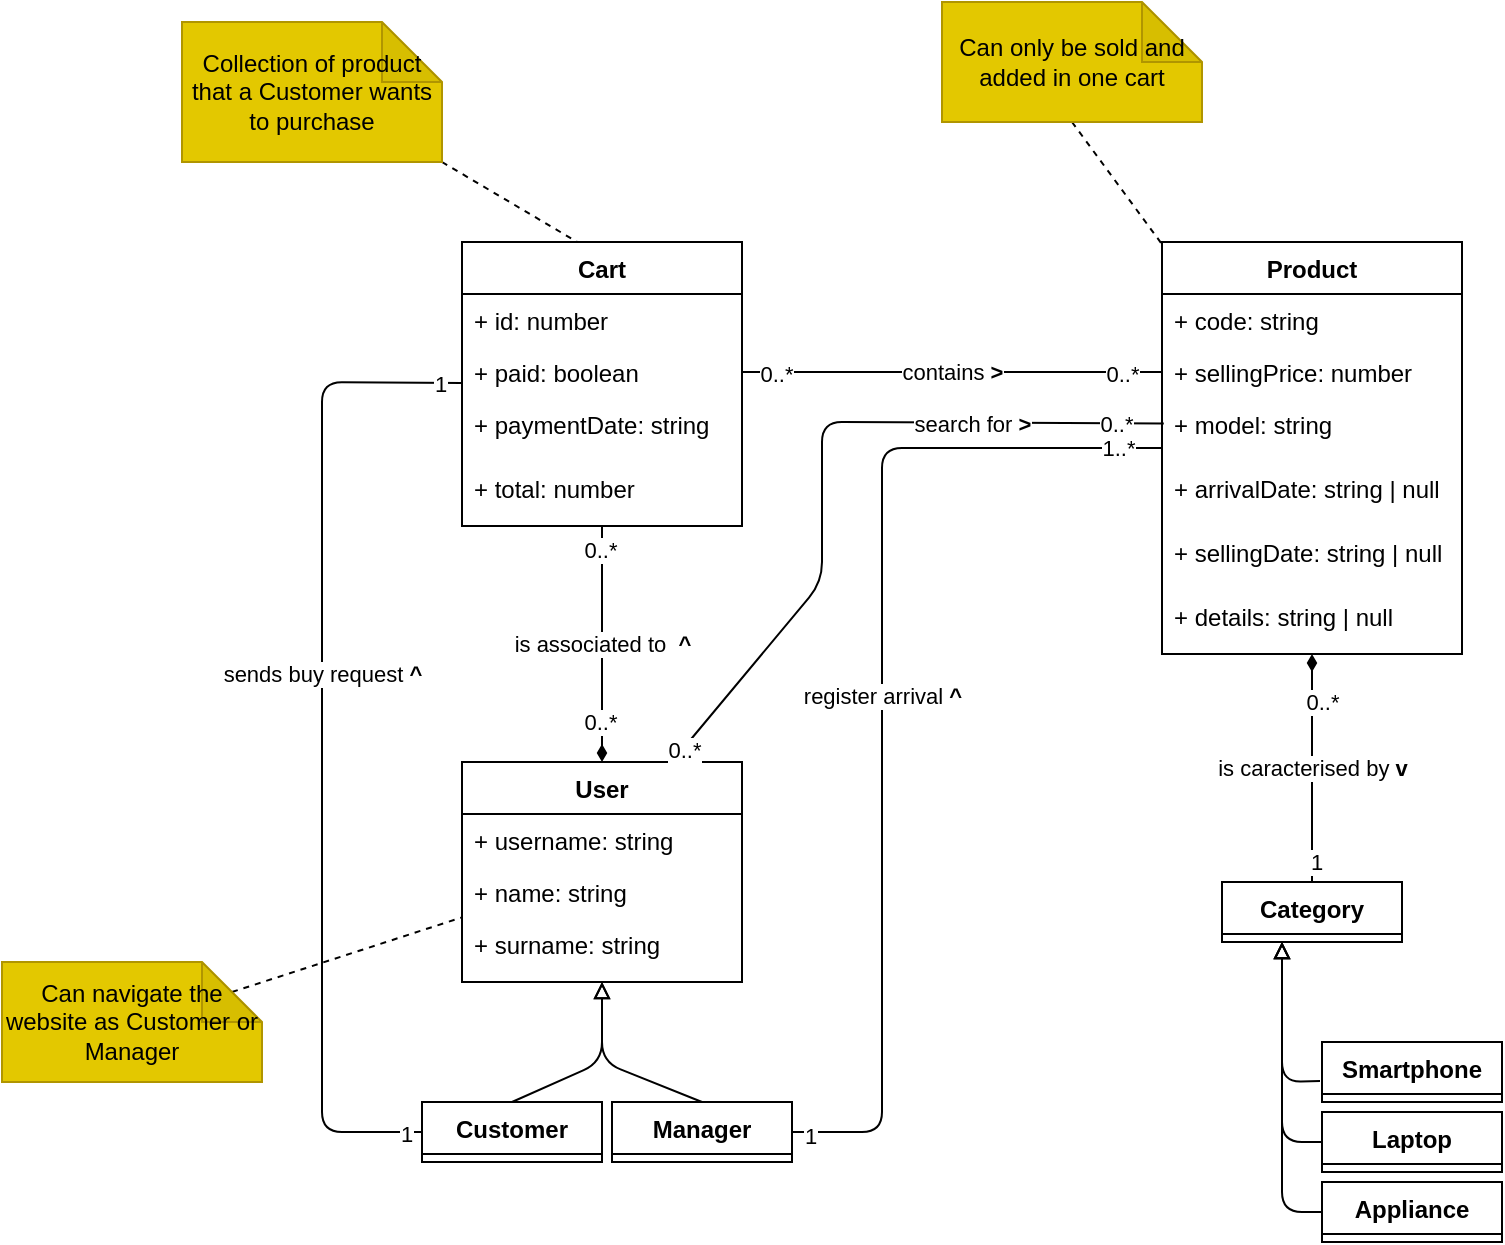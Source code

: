 <mxfile>
    <diagram id="1w202tHhWAB_Oc15B1pg" name="V1">
        <mxGraphModel dx="1975" dy="826" grid="1" gridSize="10" guides="1" tooltips="1" connect="1" arrows="1" fold="1" page="1" pageScale="1" pageWidth="850" pageHeight="1100" math="0" shadow="0">
            <root>
                <mxCell id="0"/>
                <mxCell id="1" parent="0"/>
                <mxCell id="26" value="is associated to&amp;nbsp; &lt;b&gt;^&lt;/b&gt;" style="edgeStyle=none;html=1;exitX=0.5;exitY=0;exitDx=0;exitDy=0;endArrow=none;endFill=0;startArrow=diamondThin;startFill=1;" parent="1" source="2" target="21" edge="1">
                    <mxGeometry relative="1" as="geometry"/>
                </mxCell>
                <mxCell id="27" value="0..*" style="edgeLabel;html=1;align=center;verticalAlign=middle;resizable=0;points=[];" parent="26" vertex="1" connectable="0">
                    <mxGeometry x="0.799" y="1" relative="1" as="geometry">
                        <mxPoint as="offset"/>
                    </mxGeometry>
                </mxCell>
                <mxCell id="28" value="0..*" style="edgeLabel;html=1;align=center;verticalAlign=middle;resizable=0;points=[];" parent="26" vertex="1" connectable="0">
                    <mxGeometry x="-0.78" y="1" relative="1" as="geometry">
                        <mxPoint y="-7" as="offset"/>
                    </mxGeometry>
                </mxCell>
                <mxCell id="2" value="User" style="swimlane;fontStyle=1;childLayout=stackLayout;horizontal=1;startSize=26;fillColor=none;horizontalStack=0;resizeParent=1;resizeParentMax=0;resizeLast=0;collapsible=1;marginBottom=0;" parent="1" vertex="1">
                    <mxGeometry x="200" y="540" width="140" height="110" as="geometry"/>
                </mxCell>
                <mxCell id="3" value="+ username: string" style="text;strokeColor=none;fillColor=none;align=left;verticalAlign=top;spacingLeft=4;spacingRight=4;overflow=hidden;rotatable=0;points=[[0,0.5],[1,0.5]];portConstraint=eastwest;" parent="2" vertex="1">
                    <mxGeometry y="26" width="140" height="26" as="geometry"/>
                </mxCell>
                <mxCell id="4" value="+ name: string" style="text;strokeColor=none;fillColor=none;align=left;verticalAlign=top;spacingLeft=4;spacingRight=4;overflow=hidden;rotatable=0;points=[[0,0.5],[1,0.5]];portConstraint=eastwest;" parent="2" vertex="1">
                    <mxGeometry y="52" width="140" height="26" as="geometry"/>
                </mxCell>
                <mxCell id="5" value="+ surname: string" style="text;strokeColor=none;fillColor=none;align=left;verticalAlign=top;spacingLeft=4;spacingRight=4;overflow=hidden;rotatable=0;points=[[0,0.5],[1,0.5]];portConstraint=eastwest;" parent="2" vertex="1">
                    <mxGeometry y="78" width="140" height="32" as="geometry"/>
                </mxCell>
                <mxCell id="18" style="edgeStyle=none;html=1;exitX=0.5;exitY=0;exitDx=0;exitDy=0;endArrow=block;endFill=0;" parent="1" source="14" target="2" edge="1">
                    <mxGeometry relative="1" as="geometry">
                        <Array as="points">
                            <mxPoint x="270" y="690"/>
                        </Array>
                    </mxGeometry>
                </mxCell>
                <mxCell id="61" style="edgeStyle=none;html=1;exitX=0;exitY=0.5;exitDx=0;exitDy=0;startArrow=none;startFill=0;endArrow=none;endFill=0;" parent="1" source="14" target="21" edge="1">
                    <mxGeometry relative="1" as="geometry">
                        <Array as="points">
                            <mxPoint x="130" y="725"/>
                            <mxPoint x="130" y="350"/>
                        </Array>
                    </mxGeometry>
                </mxCell>
                <mxCell id="62" value="sends buy request&amp;nbsp;&lt;b&gt;^&lt;/b&gt;" style="edgeLabel;html=1;align=center;verticalAlign=middle;resizable=0;points=[];" parent="61" vertex="1" connectable="0">
                    <mxGeometry x="0.13" relative="1" as="geometry">
                        <mxPoint as="offset"/>
                    </mxGeometry>
                </mxCell>
                <mxCell id="63" value="1" style="edgeLabel;html=1;align=center;verticalAlign=middle;resizable=0;points=[];" parent="61" vertex="1" connectable="0">
                    <mxGeometry x="-0.968" y="1" relative="1" as="geometry">
                        <mxPoint as="offset"/>
                    </mxGeometry>
                </mxCell>
                <mxCell id="64" value="1" style="edgeLabel;html=1;align=center;verticalAlign=middle;resizable=0;points=[];" parent="61" vertex="1" connectable="0">
                    <mxGeometry x="0.954" relative="1" as="geometry">
                        <mxPoint as="offset"/>
                    </mxGeometry>
                </mxCell>
                <mxCell id="14" value="Customer" style="swimlane;fontStyle=1;childLayout=stackLayout;horizontal=1;startSize=26;fillColor=none;horizontalStack=0;resizeParent=1;resizeParentMax=0;resizeLast=0;collapsible=1;marginBottom=0;rounded=0;swimlaneLine=1;" parent="1" vertex="1">
                    <mxGeometry x="180" y="710" width="90" height="30" as="geometry"/>
                </mxCell>
                <mxCell id="20" style="edgeStyle=none;html=1;exitX=0.5;exitY=0;exitDx=0;exitDy=0;entryX=0.5;entryY=1;entryDx=0;entryDy=0;endArrow=block;endFill=0;" parent="1" source="19" target="2" edge="1">
                    <mxGeometry relative="1" as="geometry">
                        <Array as="points">
                            <mxPoint x="270" y="690"/>
                        </Array>
                    </mxGeometry>
                </mxCell>
                <mxCell id="58" value="register arrival &lt;b&gt;^&lt;/b&gt;" style="edgeStyle=none;html=1;exitX=1;exitY=0.5;exitDx=0;exitDy=0;startArrow=none;startFill=0;endArrow=none;endFill=0;" parent="1" source="19" target="29" edge="1">
                    <mxGeometry relative="1" as="geometry">
                        <Array as="points">
                            <mxPoint x="410" y="725"/>
                            <mxPoint x="410" y="383"/>
                        </Array>
                    </mxGeometry>
                </mxCell>
                <mxCell id="59" value="1" style="edgeLabel;html=1;align=center;verticalAlign=middle;resizable=0;points=[];" parent="58" vertex="1" connectable="0">
                    <mxGeometry x="-0.965" y="-2" relative="1" as="geometry">
                        <mxPoint as="offset"/>
                    </mxGeometry>
                </mxCell>
                <mxCell id="60" value="1..*" style="edgeLabel;html=1;align=center;verticalAlign=middle;resizable=0;points=[];" parent="58" vertex="1" connectable="0">
                    <mxGeometry x="0.916" relative="1" as="geometry">
                        <mxPoint as="offset"/>
                    </mxGeometry>
                </mxCell>
                <mxCell id="19" value="Manager" style="swimlane;fontStyle=1;childLayout=stackLayout;horizontal=1;startSize=26;fillColor=none;horizontalStack=0;resizeParent=1;resizeParentMax=0;resizeLast=0;collapsible=1;marginBottom=0;" parent="1" vertex="1">
                    <mxGeometry x="275" y="710" width="90" height="30" as="geometry"/>
                </mxCell>
                <mxCell id="21" value="Cart" style="swimlane;fontStyle=1;childLayout=stackLayout;horizontal=1;startSize=26;fillColor=none;horizontalStack=0;resizeParent=1;resizeParentMax=0;resizeLast=0;collapsible=1;marginBottom=0;" parent="1" vertex="1">
                    <mxGeometry x="200" y="280" width="140" height="142" as="geometry"/>
                </mxCell>
                <mxCell id="22" value="+ id: number" style="text;strokeColor=none;fillColor=none;align=left;verticalAlign=top;spacingLeft=4;spacingRight=4;overflow=hidden;rotatable=0;points=[[0,0.5],[1,0.5]];portConstraint=eastwest;" parent="21" vertex="1">
                    <mxGeometry y="26" width="140" height="26" as="geometry"/>
                </mxCell>
                <mxCell id="23" value="+ paid: boolean" style="text;strokeColor=none;fillColor=none;align=left;verticalAlign=top;spacingLeft=4;spacingRight=4;overflow=hidden;rotatable=0;points=[[0,0.5],[1,0.5]];portConstraint=eastwest;" parent="21" vertex="1">
                    <mxGeometry y="52" width="140" height="26" as="geometry"/>
                </mxCell>
                <mxCell id="24" value="+ paymentDate: string" style="text;strokeColor=none;fillColor=none;align=left;verticalAlign=top;spacingLeft=4;spacingRight=4;overflow=hidden;rotatable=0;points=[[0,0.5],[1,0.5]];portConstraint=eastwest;" parent="21" vertex="1">
                    <mxGeometry y="78" width="140" height="32" as="geometry"/>
                </mxCell>
                <mxCell id="25" value="+ total: number" style="text;strokeColor=none;fillColor=none;align=left;verticalAlign=top;spacingLeft=4;spacingRight=4;overflow=hidden;rotatable=0;points=[[0,0.5],[1,0.5]];portConstraint=eastwest;" parent="21" vertex="1">
                    <mxGeometry y="110" width="140" height="32" as="geometry"/>
                </mxCell>
                <mxCell id="29" value="Product" style="swimlane;fontStyle=1;childLayout=stackLayout;horizontal=1;startSize=26;fillColor=none;horizontalStack=0;resizeParent=1;resizeParentMax=0;resizeLast=0;collapsible=1;marginBottom=0;" parent="1" vertex="1">
                    <mxGeometry x="550" y="280" width="150" height="206" as="geometry"/>
                </mxCell>
                <mxCell id="30" value="+ code: string" style="text;strokeColor=none;fillColor=none;align=left;verticalAlign=top;spacingLeft=4;spacingRight=4;overflow=hidden;rotatable=0;points=[[0,0.5],[1,0.5]];portConstraint=eastwest;" parent="29" vertex="1">
                    <mxGeometry y="26" width="150" height="26" as="geometry"/>
                </mxCell>
                <mxCell id="31" value="+ sellingPrice: number" style="text;strokeColor=none;fillColor=none;align=left;verticalAlign=top;spacingLeft=4;spacingRight=4;overflow=hidden;rotatable=0;points=[[0,0.5],[1,0.5]];portConstraint=eastwest;" parent="29" vertex="1">
                    <mxGeometry y="52" width="150" height="26" as="geometry"/>
                </mxCell>
                <mxCell id="32" value="+ model: string" style="text;strokeColor=none;fillColor=none;align=left;verticalAlign=top;spacingLeft=4;spacingRight=4;overflow=hidden;rotatable=0;points=[[0,0.5],[1,0.5]];portConstraint=eastwest;" parent="29" vertex="1">
                    <mxGeometry y="78" width="150" height="32" as="geometry"/>
                </mxCell>
                <mxCell id="33" value="+ arrivalDate: string | null" style="text;strokeColor=none;fillColor=none;align=left;verticalAlign=top;spacingLeft=4;spacingRight=4;overflow=hidden;rotatable=0;points=[[0,0.5],[1,0.5]];portConstraint=eastwest;" parent="29" vertex="1">
                    <mxGeometry y="110" width="150" height="32" as="geometry"/>
                </mxCell>
                <mxCell id="34" value="+ sellingDate: string | null" style="text;strokeColor=none;fillColor=none;align=left;verticalAlign=top;spacingLeft=4;spacingRight=4;overflow=hidden;rotatable=0;points=[[0,0.5],[1,0.5]];portConstraint=eastwest;" parent="29" vertex="1">
                    <mxGeometry y="142" width="150" height="32" as="geometry"/>
                </mxCell>
                <mxCell id="35" value="+ details: string | null" style="text;strokeColor=none;fillColor=none;align=left;verticalAlign=top;spacingLeft=4;spacingRight=4;overflow=hidden;rotatable=0;points=[[0,0.5],[1,0.5]];portConstraint=eastwest;" parent="29" vertex="1">
                    <mxGeometry y="174" width="150" height="32" as="geometry"/>
                </mxCell>
                <mxCell id="47" value="is caracterised by &lt;b&gt;v&lt;/b&gt;" style="edgeStyle=none;html=1;exitX=0.5;exitY=0;exitDx=0;exitDy=0;endArrow=diamondThin;endFill=1;startArrow=none;startFill=0;" parent="1" source="36" target="29" edge="1">
                    <mxGeometry relative="1" as="geometry"/>
                </mxCell>
                <mxCell id="49" value="0..*" style="edgeLabel;html=1;align=center;verticalAlign=middle;resizable=0;points=[];" parent="47" vertex="1" connectable="0">
                    <mxGeometry x="0.827" y="-1" relative="1" as="geometry">
                        <mxPoint x="4" y="14" as="offset"/>
                    </mxGeometry>
                </mxCell>
                <mxCell id="50" value="1" style="edgeLabel;html=1;align=center;verticalAlign=middle;resizable=0;points=[];" parent="47" vertex="1" connectable="0">
                    <mxGeometry x="-0.819" y="-2" relative="1" as="geometry">
                        <mxPoint as="offset"/>
                    </mxGeometry>
                </mxCell>
                <mxCell id="36" value="Category" style="swimlane;fontStyle=1;childLayout=stackLayout;horizontal=1;startSize=26;fillColor=none;horizontalStack=0;resizeParent=1;resizeParentMax=0;resizeLast=0;collapsible=1;marginBottom=0;" parent="1" vertex="1">
                    <mxGeometry x="580" y="600" width="90" height="30" as="geometry"/>
                </mxCell>
                <mxCell id="45" style="edgeStyle=none;html=1;exitX=0;exitY=0.5;exitDx=0;exitDy=0;endArrow=block;endFill=0;" parent="1" source="41" edge="1">
                    <mxGeometry relative="1" as="geometry">
                        <mxPoint x="610" y="630" as="targetPoint"/>
                        <Array as="points">
                            <mxPoint x="610" y="730"/>
                        </Array>
                    </mxGeometry>
                </mxCell>
                <mxCell id="41" value="Laptop" style="swimlane;fontStyle=1;childLayout=stackLayout;horizontal=1;startSize=26;fillColor=none;horizontalStack=0;resizeParent=1;resizeParentMax=0;resizeLast=0;collapsible=1;marginBottom=0;" parent="1" vertex="1">
                    <mxGeometry x="630" y="715" width="90" height="30" as="geometry"/>
                </mxCell>
                <mxCell id="44" style="edgeStyle=none;html=1;endArrow=block;endFill=0;exitX=-0.011;exitY=0.65;exitDx=0;exitDy=0;exitPerimeter=0;" parent="1" source="42" edge="1">
                    <mxGeometry relative="1" as="geometry">
                        <Array as="points">
                            <mxPoint x="610" y="700"/>
                        </Array>
                        <mxPoint x="610" y="630" as="targetPoint"/>
                        <mxPoint x="620" y="710" as="sourcePoint"/>
                    </mxGeometry>
                </mxCell>
                <mxCell id="42" value="Smartphone" style="swimlane;fontStyle=1;childLayout=stackLayout;horizontal=1;startSize=26;fillColor=none;horizontalStack=0;resizeParent=1;resizeParentMax=0;resizeLast=0;collapsible=1;marginBottom=0;" parent="1" vertex="1">
                    <mxGeometry x="630" y="680" width="90" height="30" as="geometry"/>
                </mxCell>
                <mxCell id="46" style="edgeStyle=none;html=1;exitX=0;exitY=0.5;exitDx=0;exitDy=0;endArrow=block;endFill=0;" parent="1" source="43" edge="1">
                    <mxGeometry relative="1" as="geometry">
                        <mxPoint x="610" y="630" as="targetPoint"/>
                        <Array as="points">
                            <mxPoint x="610" y="765"/>
                        </Array>
                    </mxGeometry>
                </mxCell>
                <mxCell id="43" value="Appliance" style="swimlane;fontStyle=1;childLayout=stackLayout;horizontal=1;startSize=26;fillColor=none;horizontalStack=0;resizeParent=1;resizeParentMax=0;resizeLast=0;collapsible=1;marginBottom=0;" parent="1" vertex="1">
                    <mxGeometry x="630" y="750" width="90" height="30" as="geometry"/>
                </mxCell>
                <mxCell id="51" value="contains &lt;b&gt;&amp;gt;&lt;/b&gt;" style="edgeStyle=none;html=1;exitX=1;exitY=0.5;exitDx=0;exitDy=0;entryX=0;entryY=0.5;entryDx=0;entryDy=0;endArrow=none;endFill=0;" parent="1" source="23" target="31" edge="1">
                    <mxGeometry relative="1" as="geometry"/>
                </mxCell>
                <mxCell id="52" value="0..*" style="edgeLabel;html=1;align=center;verticalAlign=middle;resizable=0;points=[];" parent="51" vertex="1" connectable="0">
                    <mxGeometry x="0.803" y="-1" relative="1" as="geometry">
                        <mxPoint as="offset"/>
                    </mxGeometry>
                </mxCell>
                <mxCell id="54" value="0..*" style="edgeLabel;html=1;align=center;verticalAlign=middle;resizable=0;points=[];" parent="51" vertex="1" connectable="0">
                    <mxGeometry x="-0.841" y="-1" relative="1" as="geometry">
                        <mxPoint as="offset"/>
                    </mxGeometry>
                </mxCell>
                <mxCell id="56" style="edgeStyle=none;html=1;exitX=0.5;exitY=1;exitDx=0;exitDy=0;exitPerimeter=0;endArrow=none;endFill=0;dashed=1;" parent="1" source="55" target="29" edge="1">
                    <mxGeometry relative="1" as="geometry"/>
                </mxCell>
                <mxCell id="55" value="Can only be sold and added in one cart" style="shape=note;whiteSpace=wrap;html=1;backgroundOutline=1;darkOpacity=0.05;fillColor=#e3c800;strokeColor=#B09500;fontColor=#000000;" parent="1" vertex="1">
                    <mxGeometry x="440" y="160" width="130" height="60" as="geometry"/>
                </mxCell>
                <mxCell id="9DX6cSds36iiNFleVeME-65" style="edgeStyle=none;html=1;exitX=0;exitY=0;exitDx=115;exitDy=15;exitPerimeter=0;endArrow=none;endFill=0;dashed=1;" parent="1" source="9DX6cSds36iiNFleVeME-64" target="2" edge="1">
                    <mxGeometry relative="1" as="geometry"/>
                </mxCell>
                <mxCell id="9DX6cSds36iiNFleVeME-64" value="Can navigate the website as Customer or Manager" style="shape=note;whiteSpace=wrap;html=1;backgroundOutline=1;darkOpacity=0.05;fillColor=#e3c800;strokeColor=#B09500;fontColor=#000000;" parent="1" vertex="1">
                    <mxGeometry x="-30" y="640" width="130" height="60" as="geometry"/>
                </mxCell>
                <mxCell id="fZjwhUxYHdFYCKzwKZpn-64" style="edgeStyle=none;html=1;exitX=0.75;exitY=0;exitDx=0;exitDy=0;endArrow=none;endFill=0;entryX=0.006;entryY=0.398;entryDx=0;entryDy=0;entryPerimeter=0;" parent="1" edge="1">
                    <mxGeometry relative="1" as="geometry">
                        <Array as="points">
                            <mxPoint x="380" y="450"/>
                            <mxPoint x="380" y="370"/>
                        </Array>
                        <mxPoint x="305" y="540" as="sourcePoint"/>
                        <mxPoint x="550.9" y="370.736" as="targetPoint"/>
                    </mxGeometry>
                </mxCell>
                <mxCell id="fZjwhUxYHdFYCKzwKZpn-65" value="search for &lt;b&gt;&amp;gt;&lt;/b&gt;" style="edgeLabel;html=1;align=center;verticalAlign=middle;resizable=0;points=[];" parent="fZjwhUxYHdFYCKzwKZpn-64" vertex="1" connectable="0">
                    <mxGeometry x="0.474" relative="1" as="geometry">
                        <mxPoint as="offset"/>
                    </mxGeometry>
                </mxCell>
                <mxCell id="fZjwhUxYHdFYCKzwKZpn-66" value="0..*" style="edgeLabel;html=1;align=center;verticalAlign=middle;resizable=0;points=[];" parent="fZjwhUxYHdFYCKzwKZpn-64" vertex="1" connectable="0">
                    <mxGeometry x="0.867" relative="1" as="geometry">
                        <mxPoint as="offset"/>
                    </mxGeometry>
                </mxCell>
                <mxCell id="fZjwhUxYHdFYCKzwKZpn-67" value="0..*" style="edgeLabel;html=1;align=center;verticalAlign=middle;resizable=0;points=[];" parent="fZjwhUxYHdFYCKzwKZpn-64" vertex="1" connectable="0">
                    <mxGeometry x="-0.955" relative="1" as="geometry">
                        <mxPoint as="offset"/>
                    </mxGeometry>
                </mxCell>
                <mxCell id="-ssB8p7p6Vi5L2LItODS-65" style="edgeStyle=none;html=1;exitX=1;exitY=1;exitDx=0;exitDy=0;exitPerimeter=0;entryX=0.41;entryY=-0.001;entryDx=0;entryDy=0;entryPerimeter=0;endArrow=none;endFill=0;dashed=1;" parent="1" source="-ssB8p7p6Vi5L2LItODS-64" target="21" edge="1">
                    <mxGeometry relative="1" as="geometry"/>
                </mxCell>
                <mxCell id="-ssB8p7p6Vi5L2LItODS-64" value="Collection of product that a Customer wants to purchase" style="shape=note;whiteSpace=wrap;html=1;backgroundOutline=1;darkOpacity=0.05;fillColor=#e3c800;strokeColor=#B09500;fontColor=#000000;" parent="1" vertex="1">
                    <mxGeometry x="60" y="170" width="130" height="70" as="geometry"/>
                </mxCell>
            </root>
        </mxGraphModel>
    </diagram>
    <diagram name="V2" id="BcPu4AtBITk9Ox5GP98z">
        <mxGraphModel dx="1399" dy="403" grid="1" gridSize="10" guides="1" tooltips="1" connect="1" arrows="1" fold="1" page="1" pageScale="1" pageWidth="850" pageHeight="1100" math="0" shadow="0">
            <root>
                <mxCell id="q_STY6DM7MSnUwGNFS8Y-0"/>
                <mxCell id="q_STY6DM7MSnUwGNFS8Y-1" parent="q_STY6DM7MSnUwGNFS8Y-0"/>
                <mxCell id="q_STY6DM7MSnUwGNFS8Y-2" value="is associated to&amp;nbsp; &lt;b&gt;^&lt;/b&gt;" style="edgeStyle=none;html=1;exitX=0.5;exitY=0;exitDx=0;exitDy=0;endArrow=none;endFill=0;startArrow=diamondThin;startFill=1;" parent="q_STY6DM7MSnUwGNFS8Y-1" source="q_STY6DM7MSnUwGNFS8Y-5" target="q_STY6DM7MSnUwGNFS8Y-20" edge="1">
                    <mxGeometry relative="1" as="geometry"/>
                </mxCell>
                <mxCell id="q_STY6DM7MSnUwGNFS8Y-3" value="0..*" style="edgeLabel;html=1;align=center;verticalAlign=middle;resizable=0;points=[];" parent="q_STY6DM7MSnUwGNFS8Y-2" vertex="1" connectable="0">
                    <mxGeometry x="0.799" y="1" relative="1" as="geometry">
                        <mxPoint as="offset"/>
                    </mxGeometry>
                </mxCell>
                <mxCell id="q_STY6DM7MSnUwGNFS8Y-4" value="0..*" style="edgeLabel;html=1;align=center;verticalAlign=middle;resizable=0;points=[];" parent="q_STY6DM7MSnUwGNFS8Y-2" vertex="1" connectable="0">
                    <mxGeometry x="-0.78" y="1" relative="1" as="geometry">
                        <mxPoint y="-7" as="offset"/>
                    </mxGeometry>
                </mxCell>
                <mxCell id="qHLJ3U1tGITlteraxlp--6" style="edgeStyle=none;html=1;exitX=0.75;exitY=0;exitDx=0;exitDy=0;endArrow=none;endFill=0;entryX=0.006;entryY=0.398;entryDx=0;entryDy=0;entryPerimeter=0;" parent="q_STY6DM7MSnUwGNFS8Y-1" source="q_STY6DM7MSnUwGNFS8Y-5" target="q_STY6DM7MSnUwGNFS8Y-28" edge="1">
                    <mxGeometry relative="1" as="geometry">
                        <Array as="points">
                            <mxPoint x="380" y="450"/>
                            <mxPoint x="380" y="341"/>
                        </Array>
                    </mxGeometry>
                </mxCell>
                <mxCell id="qHLJ3U1tGITlteraxlp--7" value="search for &lt;b&gt;&amp;gt;&lt;/b&gt;" style="edgeLabel;html=1;align=center;verticalAlign=middle;resizable=0;points=[];" parent="qHLJ3U1tGITlteraxlp--6" vertex="1" connectable="0">
                    <mxGeometry x="0.474" relative="1" as="geometry">
                        <mxPoint as="offset"/>
                    </mxGeometry>
                </mxCell>
                <mxCell id="qHLJ3U1tGITlteraxlp--8" value="0..*" style="edgeLabel;html=1;align=center;verticalAlign=middle;resizable=0;points=[];" parent="qHLJ3U1tGITlteraxlp--6" vertex="1" connectable="0">
                    <mxGeometry x="0.867" relative="1" as="geometry">
                        <mxPoint as="offset"/>
                    </mxGeometry>
                </mxCell>
                <mxCell id="qHLJ3U1tGITlteraxlp--9" value="0..*" style="edgeLabel;html=1;align=center;verticalAlign=middle;resizable=0;points=[];" parent="qHLJ3U1tGITlteraxlp--6" vertex="1" connectable="0">
                    <mxGeometry x="-0.955" relative="1" as="geometry">
                        <mxPoint x="8" y="-6" as="offset"/>
                    </mxGeometry>
                </mxCell>
                <mxCell id="q_STY6DM7MSnUwGNFS8Y-5" value="User" style="swimlane;fontStyle=1;childLayout=stackLayout;horizontal=1;startSize=26;fillColor=none;horizontalStack=0;resizeParent=1;resizeParentMax=0;resizeLast=0;collapsible=1;marginBottom=0;" parent="q_STY6DM7MSnUwGNFS8Y-1" vertex="1">
                    <mxGeometry x="200" y="490" width="140" height="162" as="geometry"/>
                </mxCell>
                <mxCell id="q_STY6DM7MSnUwGNFS8Y-6" value="+ username: string" style="text;strokeColor=none;fillColor=none;align=left;verticalAlign=top;spacingLeft=4;spacingRight=4;overflow=hidden;rotatable=0;points=[[0,0.5],[1,0.5]];portConstraint=eastwest;" parent="q_STY6DM7MSnUwGNFS8Y-5" vertex="1">
                    <mxGeometry y="26" width="140" height="26" as="geometry"/>
                </mxCell>
                <mxCell id="q_STY6DM7MSnUwGNFS8Y-7" value="+ name: string" style="text;strokeColor=none;fillColor=none;align=left;verticalAlign=top;spacingLeft=4;spacingRight=4;overflow=hidden;rotatable=0;points=[[0,0.5],[1,0.5]];portConstraint=eastwest;" parent="q_STY6DM7MSnUwGNFS8Y-5" vertex="1">
                    <mxGeometry y="52" width="140" height="26" as="geometry"/>
                </mxCell>
                <mxCell id="PZzrYZnsDgwKmBl1CTi5-32" value="+ phone: int" style="text;strokeColor=none;fillColor=none;align=left;verticalAlign=top;spacingLeft=4;spacingRight=4;overflow=hidden;rotatable=0;points=[[0,0.5],[1,0.5]];portConstraint=eastwest;" vertex="1" parent="q_STY6DM7MSnUwGNFS8Y-5">
                    <mxGeometry y="78" width="140" height="26" as="geometry"/>
                </mxCell>
                <mxCell id="PZzrYZnsDgwKmBl1CTi5-33" value="+ email: string" style="text;strokeColor=none;fillColor=none;align=left;verticalAlign=top;spacingLeft=4;spacingRight=4;overflow=hidden;rotatable=0;points=[[0,0.5],[1,0.5]];portConstraint=eastwest;" vertex="1" parent="q_STY6DM7MSnUwGNFS8Y-5">
                    <mxGeometry y="104" width="140" height="26" as="geometry"/>
                </mxCell>
                <mxCell id="q_STY6DM7MSnUwGNFS8Y-8" value="+ surname: string" style="text;strokeColor=none;fillColor=none;align=left;verticalAlign=top;spacingLeft=4;spacingRight=4;overflow=hidden;rotatable=0;points=[[0,0.5],[1,0.5]];portConstraint=eastwest;" parent="q_STY6DM7MSnUwGNFS8Y-5" vertex="1">
                    <mxGeometry y="130" width="140" height="32" as="geometry"/>
                </mxCell>
                <mxCell id="q_STY6DM7MSnUwGNFS8Y-9" style="edgeStyle=none;html=1;exitX=1;exitY=0.25;exitDx=0;exitDy=0;endArrow=block;endFill=0;" parent="q_STY6DM7MSnUwGNFS8Y-1" source="q_STY6DM7MSnUwGNFS8Y-14" target="q_STY6DM7MSnUwGNFS8Y-5" edge="1">
                    <mxGeometry relative="1" as="geometry">
                        <Array as="points">
                            <mxPoint x="270" y="690"/>
                        </Array>
                    </mxGeometry>
                </mxCell>
                <mxCell id="q_STY6DM7MSnUwGNFS8Y-10" style="edgeStyle=none;html=1;exitX=0;exitY=0.5;exitDx=0;exitDy=0;startArrow=none;startFill=0;endArrow=none;endFill=0;" parent="q_STY6DM7MSnUwGNFS8Y-1" source="q_STY6DM7MSnUwGNFS8Y-14" target="q_STY6DM7MSnUwGNFS8Y-20" edge="1">
                    <mxGeometry relative="1" as="geometry">
                        <Array as="points">
                            <mxPoint x="130" y="710"/>
                            <mxPoint x="130" y="350"/>
                        </Array>
                    </mxGeometry>
                </mxCell>
                <mxCell id="q_STY6DM7MSnUwGNFS8Y-11" value="sends buy request&amp;nbsp;&lt;b&gt;^&lt;/b&gt;" style="edgeLabel;html=1;align=center;verticalAlign=middle;resizable=0;points=[];" parent="q_STY6DM7MSnUwGNFS8Y-10" vertex="1" connectable="0">
                    <mxGeometry x="0.13" relative="1" as="geometry">
                        <mxPoint as="offset"/>
                    </mxGeometry>
                </mxCell>
                <mxCell id="q_STY6DM7MSnUwGNFS8Y-12" value="1" style="edgeLabel;html=1;align=center;verticalAlign=middle;resizable=0;points=[];" parent="q_STY6DM7MSnUwGNFS8Y-10" vertex="1" connectable="0">
                    <mxGeometry x="-0.968" y="1" relative="1" as="geometry">
                        <mxPoint as="offset"/>
                    </mxGeometry>
                </mxCell>
                <mxCell id="q_STY6DM7MSnUwGNFS8Y-13" value="1" style="edgeLabel;html=1;align=center;verticalAlign=middle;resizable=0;points=[];" parent="q_STY6DM7MSnUwGNFS8Y-10" vertex="1" connectable="0">
                    <mxGeometry x="0.954" relative="1" as="geometry">
                        <mxPoint as="offset"/>
                    </mxGeometry>
                </mxCell>
                <mxCell id="YvHDYS5iZV8NUzmVZ0u7-2" style="edgeStyle=none;html=1;exitX=0.5;exitY=1;exitDx=0;exitDy=0;entryX=0.5;entryY=0;entryDx=0;entryDy=0;endArrow=none;endFill=0;" parent="q_STY6DM7MSnUwGNFS8Y-1" source="q_STY6DM7MSnUwGNFS8Y-14" target="YvHDYS5iZV8NUzmVZ0u7-1" edge="1">
                    <mxGeometry relative="1" as="geometry"/>
                </mxCell>
                <mxCell id="YvHDYS5iZV8NUzmVZ0u7-4" value="1" style="edgeLabel;html=1;align=center;verticalAlign=middle;resizable=0;points=[];" parent="YvHDYS5iZV8NUzmVZ0u7-2" vertex="1" connectable="0">
                    <mxGeometry x="-0.711" relative="1" as="geometry">
                        <mxPoint as="offset"/>
                    </mxGeometry>
                </mxCell>
                <mxCell id="YvHDYS5iZV8NUzmVZ0u7-5" value="1" style="edgeLabel;html=1;align=center;verticalAlign=middle;resizable=0;points=[];" parent="YvHDYS5iZV8NUzmVZ0u7-2" vertex="1" connectable="0">
                    <mxGeometry x="0.556" y="1" relative="1" as="geometry">
                        <mxPoint as="offset"/>
                    </mxGeometry>
                </mxCell>
                <mxCell id="PZzrYZnsDgwKmBl1CTi5-4" value="writes &lt;b&gt;v&lt;/b&gt;" style="edgeStyle=none;html=1;exitX=0.25;exitY=1;exitDx=0;exitDy=0;endArrow=none;endFill=0;startArrow=diamond;startFill=1;" edge="1" parent="q_STY6DM7MSnUwGNFS8Y-1" source="q_STY6DM7MSnUwGNFS8Y-14" target="PZzrYZnsDgwKmBl1CTi5-0">
                    <mxGeometry relative="1" as="geometry">
                        <Array as="points">
                            <mxPoint x="173" y="800"/>
                            <mxPoint x="60" y="800"/>
                            <mxPoint x="60" y="1005"/>
                        </Array>
                    </mxGeometry>
                </mxCell>
                <mxCell id="PZzrYZnsDgwKmBl1CTi5-5" value="1" style="edgeLabel;html=1;align=center;verticalAlign=middle;resizable=0;points=[];" connectable="0" vertex="1" parent="PZzrYZnsDgwKmBl1CTi5-4">
                    <mxGeometry x="-0.951" relative="1" as="geometry">
                        <mxPoint y="12" as="offset"/>
                    </mxGeometry>
                </mxCell>
                <mxCell id="PZzrYZnsDgwKmBl1CTi5-6" value="0..*" style="edgeLabel;html=1;align=center;verticalAlign=middle;resizable=0;points=[];" connectable="0" vertex="1" parent="PZzrYZnsDgwKmBl1CTi5-4">
                    <mxGeometry x="0.952" relative="1" as="geometry">
                        <mxPoint as="offset"/>
                    </mxGeometry>
                </mxCell>
                <mxCell id="PZzrYZnsDgwKmBl1CTi5-18" style="edgeStyle=none;rounded=1;comic=0;jumpSize=6;html=1;exitX=0;exitY=0.75;exitDx=0;exitDy=0;strokeColor=default;strokeWidth=1;startArrow=diamondThin;startFill=1;endArrow=none;endFill=0;" edge="1" parent="q_STY6DM7MSnUwGNFS8Y-1" source="q_STY6DM7MSnUwGNFS8Y-14" target="PZzrYZnsDgwKmBl1CTi5-19">
                    <mxGeometry relative="1" as="geometry">
                        <mxPoint x="-140" y="650" as="targetPoint"/>
                        <Array as="points">
                            <mxPoint x="40" y="730"/>
                        </Array>
                    </mxGeometry>
                </mxCell>
                <mxCell id="PZzrYZnsDgwKmBl1CTi5-23" value="1" style="edgeLabel;html=1;align=center;verticalAlign=middle;resizable=0;points=[];" connectable="0" vertex="1" parent="PZzrYZnsDgwKmBl1CTi5-18">
                    <mxGeometry x="-0.827" relative="1" as="geometry">
                        <mxPoint as="offset"/>
                    </mxGeometry>
                </mxCell>
                <mxCell id="PZzrYZnsDgwKmBl1CTi5-24" value="1" style="edgeLabel;html=1;align=center;verticalAlign=middle;resizable=0;points=[];" connectable="0" vertex="1" parent="PZzrYZnsDgwKmBl1CTi5-18">
                    <mxGeometry x="0.812" y="1" relative="1" as="geometry">
                        <mxPoint as="offset"/>
                    </mxGeometry>
                </mxCell>
                <mxCell id="q_STY6DM7MSnUwGNFS8Y-14" value="Customer" style="swimlane;fontStyle=1;childLayout=stackLayout;horizontal=1;startSize=26;fillColor=none;horizontalStack=0;resizeParent=1;resizeParentMax=0;resizeLast=0;collapsible=1;marginBottom=0;" parent="q_STY6DM7MSnUwGNFS8Y-1" vertex="1">
                    <mxGeometry x="150" y="690" width="90" height="50" as="geometry"/>
                </mxCell>
                <mxCell id="q_STY6DM7MSnUwGNFS8Y-15" style="edgeStyle=none;html=1;exitX=0;exitY=0.25;exitDx=0;exitDy=0;entryX=0.5;entryY=1;entryDx=0;entryDy=0;endArrow=block;endFill=0;" parent="q_STY6DM7MSnUwGNFS8Y-1" source="q_STY6DM7MSnUwGNFS8Y-19" target="q_STY6DM7MSnUwGNFS8Y-5" edge="1">
                    <mxGeometry relative="1" as="geometry">
                        <Array as="points">
                            <mxPoint x="270" y="690"/>
                        </Array>
                    </mxGeometry>
                </mxCell>
                <mxCell id="q_STY6DM7MSnUwGNFS8Y-16" value="register arrival &lt;b&gt;^&lt;/b&gt;" style="edgeStyle=none;html=1;exitX=1;exitY=0.5;exitDx=0;exitDy=0;startArrow=none;startFill=0;endArrow=none;endFill=0;" parent="q_STY6DM7MSnUwGNFS8Y-1" source="q_STY6DM7MSnUwGNFS8Y-19" target="q_STY6DM7MSnUwGNFS8Y-25" edge="1">
                    <mxGeometry relative="1" as="geometry">
                        <Array as="points">
                            <mxPoint x="410" y="725"/>
                            <mxPoint x="410" y="360"/>
                        </Array>
                    </mxGeometry>
                </mxCell>
                <mxCell id="q_STY6DM7MSnUwGNFS8Y-17" value="1" style="edgeLabel;html=1;align=center;verticalAlign=middle;resizable=0;points=[];" parent="q_STY6DM7MSnUwGNFS8Y-16" vertex="1" connectable="0">
                    <mxGeometry x="-0.965" y="-2" relative="1" as="geometry">
                        <mxPoint as="offset"/>
                    </mxGeometry>
                </mxCell>
                <mxCell id="q_STY6DM7MSnUwGNFS8Y-18" value="1..*" style="edgeLabel;html=1;align=center;verticalAlign=middle;resizable=0;points=[];" parent="q_STY6DM7MSnUwGNFS8Y-16" vertex="1" connectable="0">
                    <mxGeometry x="0.916" relative="1" as="geometry">
                        <mxPoint as="offset"/>
                    </mxGeometry>
                </mxCell>
                <mxCell id="q_STY6DM7MSnUwGNFS8Y-19" value="Manager" style="swimlane;fontStyle=1;childLayout=stackLayout;horizontal=1;startSize=26;fillColor=none;horizontalStack=0;resizeParent=1;resizeParentMax=0;resizeLast=0;collapsible=1;marginBottom=0;" parent="q_STY6DM7MSnUwGNFS8Y-1" vertex="1">
                    <mxGeometry x="300" y="710" width="90" height="30" as="geometry"/>
                </mxCell>
                <mxCell id="q_STY6DM7MSnUwGNFS8Y-20" value="Cart" style="swimlane;fontStyle=1;childLayout=stackLayout;horizontal=1;startSize=26;fillColor=none;horizontalStack=0;resizeParent=1;resizeParentMax=0;resizeLast=0;collapsible=1;marginBottom=0;" parent="q_STY6DM7MSnUwGNFS8Y-1" vertex="1">
                    <mxGeometry x="200" y="250" width="140" height="142" as="geometry"/>
                </mxCell>
                <mxCell id="q_STY6DM7MSnUwGNFS8Y-21" value="+ id: number" style="text;strokeColor=none;fillColor=none;align=left;verticalAlign=top;spacingLeft=4;spacingRight=4;overflow=hidden;rotatable=0;points=[[0,0.5],[1,0.5]];portConstraint=eastwest;" parent="q_STY6DM7MSnUwGNFS8Y-20" vertex="1">
                    <mxGeometry y="26" width="140" height="26" as="geometry"/>
                </mxCell>
                <mxCell id="q_STY6DM7MSnUwGNFS8Y-22" value="+ paid: boolean" style="text;strokeColor=none;fillColor=none;align=left;verticalAlign=top;spacingLeft=4;spacingRight=4;overflow=hidden;rotatable=0;points=[[0,0.5],[1,0.5]];portConstraint=eastwest;" parent="q_STY6DM7MSnUwGNFS8Y-20" vertex="1">
                    <mxGeometry y="52" width="140" height="26" as="geometry"/>
                </mxCell>
                <mxCell id="q_STY6DM7MSnUwGNFS8Y-23" value="+ paymentDate: string" style="text;strokeColor=none;fillColor=none;align=left;verticalAlign=top;spacingLeft=4;spacingRight=4;overflow=hidden;rotatable=0;points=[[0,0.5],[1,0.5]];portConstraint=eastwest;" parent="q_STY6DM7MSnUwGNFS8Y-20" vertex="1">
                    <mxGeometry y="78" width="140" height="32" as="geometry"/>
                </mxCell>
                <mxCell id="q_STY6DM7MSnUwGNFS8Y-24" value="+ total: number" style="text;strokeColor=none;fillColor=none;align=left;verticalAlign=top;spacingLeft=4;spacingRight=4;overflow=hidden;rotatable=0;points=[[0,0.5],[1,0.5]];portConstraint=eastwest;" parent="q_STY6DM7MSnUwGNFS8Y-20" vertex="1">
                    <mxGeometry y="110" width="140" height="32" as="geometry"/>
                </mxCell>
                <mxCell id="q_STY6DM7MSnUwGNFS8Y-25" value="Product" style="swimlane;fontStyle=1;childLayout=stackLayout;horizontal=1;startSize=26;fillColor=none;horizontalStack=0;resizeParent=1;resizeParentMax=0;resizeLast=0;collapsible=1;marginBottom=0;" parent="q_STY6DM7MSnUwGNFS8Y-1" vertex="1">
                    <mxGeometry x="550" y="250" width="150" height="206" as="geometry"/>
                </mxCell>
                <mxCell id="q_STY6DM7MSnUwGNFS8Y-26" value="+ code: string" style="text;strokeColor=none;fillColor=none;align=left;verticalAlign=top;spacingLeft=4;spacingRight=4;overflow=hidden;rotatable=0;points=[[0,0.5],[1,0.5]];portConstraint=eastwest;" parent="q_STY6DM7MSnUwGNFS8Y-25" vertex="1">
                    <mxGeometry y="26" width="150" height="26" as="geometry"/>
                </mxCell>
                <mxCell id="q_STY6DM7MSnUwGNFS8Y-27" value="+ sellingPrice: number" style="text;strokeColor=none;fillColor=none;align=left;verticalAlign=top;spacingLeft=4;spacingRight=4;overflow=hidden;rotatable=0;points=[[0,0.5],[1,0.5]];portConstraint=eastwest;" parent="q_STY6DM7MSnUwGNFS8Y-25" vertex="1">
                    <mxGeometry y="52" width="150" height="26" as="geometry"/>
                </mxCell>
                <mxCell id="q_STY6DM7MSnUwGNFS8Y-28" value="+ model: string" style="text;strokeColor=none;fillColor=none;align=left;verticalAlign=top;spacingLeft=4;spacingRight=4;overflow=hidden;rotatable=0;points=[[0,0.5],[1,0.5]];portConstraint=eastwest;" parent="q_STY6DM7MSnUwGNFS8Y-25" vertex="1">
                    <mxGeometry y="78" width="150" height="32" as="geometry"/>
                </mxCell>
                <mxCell id="q_STY6DM7MSnUwGNFS8Y-29" value="+ arrivalDate: string | null" style="text;strokeColor=none;fillColor=none;align=left;verticalAlign=top;spacingLeft=4;spacingRight=4;overflow=hidden;rotatable=0;points=[[0,0.5],[1,0.5]];portConstraint=eastwest;" parent="q_STY6DM7MSnUwGNFS8Y-25" vertex="1">
                    <mxGeometry y="110" width="150" height="32" as="geometry"/>
                </mxCell>
                <mxCell id="q_STY6DM7MSnUwGNFS8Y-30" value="+ sellingDate: string | null" style="text;strokeColor=none;fillColor=none;align=left;verticalAlign=top;spacingLeft=4;spacingRight=4;overflow=hidden;rotatable=0;points=[[0,0.5],[1,0.5]];portConstraint=eastwest;" parent="q_STY6DM7MSnUwGNFS8Y-25" vertex="1">
                    <mxGeometry y="142" width="150" height="32" as="geometry"/>
                </mxCell>
                <mxCell id="q_STY6DM7MSnUwGNFS8Y-31" value="+ details: string | null" style="text;strokeColor=none;fillColor=none;align=left;verticalAlign=top;spacingLeft=4;spacingRight=4;overflow=hidden;rotatable=0;points=[[0,0.5],[1,0.5]];portConstraint=eastwest;" parent="q_STY6DM7MSnUwGNFS8Y-25" vertex="1">
                    <mxGeometry y="174" width="150" height="32" as="geometry"/>
                </mxCell>
                <mxCell id="q_STY6DM7MSnUwGNFS8Y-32" value="is caracterised by &lt;b&gt;v&lt;/b&gt;" style="edgeStyle=none;html=1;exitX=0.5;exitY=0;exitDx=0;exitDy=0;endArrow=diamondThin;endFill=1;startArrow=none;startFill=0;" parent="q_STY6DM7MSnUwGNFS8Y-1" source="q_STY6DM7MSnUwGNFS8Y-35" target="q_STY6DM7MSnUwGNFS8Y-25" edge="1">
                    <mxGeometry relative="1" as="geometry"/>
                </mxCell>
                <mxCell id="q_STY6DM7MSnUwGNFS8Y-33" value="0..*" style="edgeLabel;html=1;align=center;verticalAlign=middle;resizable=0;points=[];" parent="q_STY6DM7MSnUwGNFS8Y-32" vertex="1" connectable="0">
                    <mxGeometry x="0.827" y="-1" relative="1" as="geometry">
                        <mxPoint x="4" y="14" as="offset"/>
                    </mxGeometry>
                </mxCell>
                <mxCell id="q_STY6DM7MSnUwGNFS8Y-34" value="1" style="edgeLabel;html=1;align=center;verticalAlign=middle;resizable=0;points=[];" parent="q_STY6DM7MSnUwGNFS8Y-32" vertex="1" connectable="0">
                    <mxGeometry x="-0.819" y="-2" relative="1" as="geometry">
                        <mxPoint as="offset"/>
                    </mxGeometry>
                </mxCell>
                <mxCell id="q_STY6DM7MSnUwGNFS8Y-35" value="Category" style="swimlane;fontStyle=1;childLayout=stackLayout;horizontal=1;startSize=26;fillColor=none;horizontalStack=0;resizeParent=1;resizeParentMax=0;resizeLast=0;collapsible=1;marginBottom=0;" parent="q_STY6DM7MSnUwGNFS8Y-1" vertex="1">
                    <mxGeometry x="580" y="600" width="90" height="30" as="geometry"/>
                </mxCell>
                <mxCell id="q_STY6DM7MSnUwGNFS8Y-36" style="edgeStyle=none;html=1;exitX=0;exitY=0.5;exitDx=0;exitDy=0;endArrow=block;endFill=0;" parent="q_STY6DM7MSnUwGNFS8Y-1" source="q_STY6DM7MSnUwGNFS8Y-37" edge="1">
                    <mxGeometry relative="1" as="geometry">
                        <mxPoint x="610" y="630" as="targetPoint"/>
                        <Array as="points">
                            <mxPoint x="610" y="730"/>
                        </Array>
                    </mxGeometry>
                </mxCell>
                <mxCell id="q_STY6DM7MSnUwGNFS8Y-37" value="Laptop" style="swimlane;fontStyle=1;childLayout=stackLayout;horizontal=1;startSize=26;fillColor=none;horizontalStack=0;resizeParent=1;resizeParentMax=0;resizeLast=0;collapsible=1;marginBottom=0;" parent="q_STY6DM7MSnUwGNFS8Y-1" vertex="1">
                    <mxGeometry x="630" y="715" width="90" height="30" as="geometry"/>
                </mxCell>
                <mxCell id="q_STY6DM7MSnUwGNFS8Y-38" style="edgeStyle=none;html=1;endArrow=block;endFill=0;exitX=-0.011;exitY=0.65;exitDx=0;exitDy=0;exitPerimeter=0;" parent="q_STY6DM7MSnUwGNFS8Y-1" source="q_STY6DM7MSnUwGNFS8Y-39" edge="1">
                    <mxGeometry relative="1" as="geometry">
                        <Array as="points">
                            <mxPoint x="610" y="700"/>
                        </Array>
                        <mxPoint x="610" y="630" as="targetPoint"/>
                        <mxPoint x="620" y="710" as="sourcePoint"/>
                    </mxGeometry>
                </mxCell>
                <mxCell id="q_STY6DM7MSnUwGNFS8Y-39" value="Smartphone" style="swimlane;fontStyle=1;childLayout=stackLayout;horizontal=1;startSize=26;fillColor=none;horizontalStack=0;resizeParent=1;resizeParentMax=0;resizeLast=0;collapsible=1;marginBottom=0;" parent="q_STY6DM7MSnUwGNFS8Y-1" vertex="1">
                    <mxGeometry x="630" y="680" width="90" height="30" as="geometry"/>
                </mxCell>
                <mxCell id="q_STY6DM7MSnUwGNFS8Y-40" style="edgeStyle=none;html=1;exitX=0;exitY=0.5;exitDx=0;exitDy=0;endArrow=block;endFill=0;" parent="q_STY6DM7MSnUwGNFS8Y-1" source="q_STY6DM7MSnUwGNFS8Y-41" edge="1">
                    <mxGeometry relative="1" as="geometry">
                        <mxPoint x="610" y="630" as="targetPoint"/>
                        <Array as="points">
                            <mxPoint x="610" y="765"/>
                        </Array>
                    </mxGeometry>
                </mxCell>
                <mxCell id="q_STY6DM7MSnUwGNFS8Y-41" value="Appliance" style="swimlane;fontStyle=1;childLayout=stackLayout;horizontal=1;startSize=26;fillColor=none;horizontalStack=0;resizeParent=1;resizeParentMax=0;resizeLast=0;collapsible=1;marginBottom=0;" parent="q_STY6DM7MSnUwGNFS8Y-1" vertex="1">
                    <mxGeometry x="630" y="750" width="90" height="30" as="geometry"/>
                </mxCell>
                <mxCell id="q_STY6DM7MSnUwGNFS8Y-42" value="contains &lt;b&gt;&amp;gt;&lt;/b&gt;" style="edgeStyle=none;html=1;exitX=1;exitY=0.5;exitDx=0;exitDy=0;entryX=0;entryY=0.5;entryDx=0;entryDy=0;endArrow=none;endFill=0;" parent="q_STY6DM7MSnUwGNFS8Y-1" source="q_STY6DM7MSnUwGNFS8Y-22" target="q_STY6DM7MSnUwGNFS8Y-27" edge="1">
                    <mxGeometry relative="1" as="geometry"/>
                </mxCell>
                <mxCell id="q_STY6DM7MSnUwGNFS8Y-43" value="0..*" style="edgeLabel;html=1;align=center;verticalAlign=middle;resizable=0;points=[];" parent="q_STY6DM7MSnUwGNFS8Y-42" vertex="1" connectable="0">
                    <mxGeometry x="0.803" y="-1" relative="1" as="geometry">
                        <mxPoint as="offset"/>
                    </mxGeometry>
                </mxCell>
                <mxCell id="q_STY6DM7MSnUwGNFS8Y-44" value="0..*" style="edgeLabel;html=1;align=center;verticalAlign=middle;resizable=0;points=[];" parent="q_STY6DM7MSnUwGNFS8Y-42" vertex="1" connectable="0">
                    <mxGeometry x="-0.841" y="-1" relative="1" as="geometry">
                        <mxPoint as="offset"/>
                    </mxGeometry>
                </mxCell>
                <mxCell id="q_STY6DM7MSnUwGNFS8Y-45" style="edgeStyle=none;html=1;exitX=0.5;exitY=1;exitDx=0;exitDy=0;exitPerimeter=0;endArrow=none;endFill=0;dashed=1;" parent="q_STY6DM7MSnUwGNFS8Y-1" source="q_STY6DM7MSnUwGNFS8Y-46" target="q_STY6DM7MSnUwGNFS8Y-25" edge="1">
                    <mxGeometry relative="1" as="geometry"/>
                </mxCell>
                <mxCell id="q_STY6DM7MSnUwGNFS8Y-46" value="Can only be sold in one cart but can be added simultaneously to multiple ones" style="shape=note;whiteSpace=wrap;html=1;backgroundOutline=1;darkOpacity=0.05;fillColor=#e3c800;strokeColor=#B09500;fontColor=#000000;" parent="q_STY6DM7MSnUwGNFS8Y-1" vertex="1">
                    <mxGeometry x="410" y="70" width="130" height="90" as="geometry"/>
                </mxCell>
                <mxCell id="YvHDYS5iZV8NUzmVZ0u7-3" style="edgeStyle=none;html=1;entryX=0;entryY=0.5;entryDx=0;entryDy=0;endArrow=none;endFill=0;exitX=1;exitY=0.5;exitDx=0;exitDy=0;" parent="q_STY6DM7MSnUwGNFS8Y-1" source="YvHDYS5iZV8NUzmVZ0u7-1" target="q_STY6DM7MSnUwGNFS8Y-30" edge="1">
                    <mxGeometry relative="1" as="geometry">
                        <Array as="points">
                            <mxPoint x="470" y="845"/>
                            <mxPoint x="470" y="410"/>
                        </Array>
                        <mxPoint x="270" y="840" as="sourcePoint"/>
                    </mxGeometry>
                </mxCell>
                <mxCell id="YvHDYS5iZV8NUzmVZ0u7-6" value="0..*" style="edgeLabel;html=1;align=center;verticalAlign=middle;resizable=0;points=[];" parent="YvHDYS5iZV8NUzmVZ0u7-3" vertex="1" connectable="0">
                    <mxGeometry x="-0.965" y="-4" relative="1" as="geometry">
                        <mxPoint as="offset"/>
                    </mxGeometry>
                </mxCell>
                <mxCell id="YvHDYS5iZV8NUzmVZ0u7-7" value="0..*" style="edgeLabel;html=1;align=center;verticalAlign=middle;resizable=0;points=[];" parent="YvHDYS5iZV8NUzmVZ0u7-3" vertex="1" connectable="0">
                    <mxGeometry x="0.944" y="-1" relative="1" as="geometry">
                        <mxPoint as="offset"/>
                    </mxGeometry>
                </mxCell>
                <mxCell id="YvHDYS5iZV8NUzmVZ0u7-1" value="Wishlist" style="swimlane;fontStyle=1;childLayout=stackLayout;horizontal=1;startSize=26;fillColor=none;horizontalStack=0;resizeParent=1;resizeParentMax=0;resizeLast=0;collapsible=1;marginBottom=0;" parent="q_STY6DM7MSnUwGNFS8Y-1" vertex="1">
                    <mxGeometry x="150" y="830" width="90" height="30" as="geometry"/>
                </mxCell>
                <mxCell id="qHLJ3U1tGITlteraxlp--0" style="edgeStyle=none;html=1;exitX=0;exitY=0;exitDx=115;exitDy=15;exitPerimeter=0;endArrow=none;endFill=0;dashed=1;" parent="q_STY6DM7MSnUwGNFS8Y-1" source="qHLJ3U1tGITlteraxlp--1" edge="1">
                    <mxGeometry relative="1" as="geometry">
                        <mxPoint x="200" y="617.703" as="targetPoint"/>
                    </mxGeometry>
                </mxCell>
                <mxCell id="qHLJ3U1tGITlteraxlp--1" value="Can navigate the website as Customer, Visitor or Manager" style="shape=note;whiteSpace=wrap;html=1;backgroundOutline=1;darkOpacity=0.05;fillColor=#e3c800;strokeColor=#B09500;fontColor=#000000;" parent="q_STY6DM7MSnUwGNFS8Y-1" vertex="1">
                    <mxGeometry x="-10" y="520" width="130" height="60" as="geometry"/>
                </mxCell>
                <mxCell id="qHLJ3U1tGITlteraxlp--3" style="edgeStyle=none;html=1;exitX=0.5;exitY=0;exitDx=0;exitDy=0;entryX=0.5;entryY=0.995;entryDx=0;entryDy=0;entryPerimeter=0;endArrow=block;endFill=0;" parent="q_STY6DM7MSnUwGNFS8Y-1" source="qHLJ3U1tGITlteraxlp--2" target="q_STY6DM7MSnUwGNFS8Y-8" edge="1">
                    <mxGeometry relative="1" as="geometry"/>
                </mxCell>
                <mxCell id="qHLJ3U1tGITlteraxlp--2" value="Visitor" style="swimlane;fontStyle=1;childLayout=stackLayout;horizontal=1;startSize=26;fillColor=none;horizontalStack=0;resizeParent=1;resizeParentMax=0;resizeLast=0;collapsible=1;marginBottom=0;" parent="q_STY6DM7MSnUwGNFS8Y-1" vertex="1">
                    <mxGeometry x="225" y="750" width="90" height="30" as="geometry"/>
                </mxCell>
                <mxCell id="PZzrYZnsDgwKmBl1CTi5-0" value="Review" style="swimlane;fontStyle=1;childLayout=stackLayout;horizontal=1;startSize=26;fillColor=none;horizontalStack=0;resizeParent=1;resizeParentMax=0;resizeLast=0;collapsible=1;marginBottom=0;" vertex="1" parent="q_STY6DM7MSnUwGNFS8Y-1">
                    <mxGeometry x="195" y="950" width="150" height="110" as="geometry"/>
                </mxCell>
                <mxCell id="PZzrYZnsDgwKmBl1CTi5-1" value="+ image: blob" style="text;strokeColor=none;fillColor=none;align=left;verticalAlign=top;spacingLeft=4;spacingRight=4;overflow=hidden;rotatable=0;points=[[0,0.5],[1,0.5]];portConstraint=eastwest;" vertex="1" parent="PZzrYZnsDgwKmBl1CTi5-0">
                    <mxGeometry y="26" width="150" height="26" as="geometry"/>
                </mxCell>
                <mxCell id="PZzrYZnsDgwKmBl1CTi5-2" value="+ description: string" style="text;strokeColor=none;fillColor=none;align=left;verticalAlign=top;spacingLeft=4;spacingRight=4;overflow=hidden;rotatable=0;points=[[0,0.5],[1,0.5]];portConstraint=eastwest;" vertex="1" parent="PZzrYZnsDgwKmBl1CTi5-0">
                    <mxGeometry y="52" width="150" height="26" as="geometry"/>
                </mxCell>
                <mxCell id="PZzrYZnsDgwKmBl1CTi5-3" value="+ rating: int in range(0,5)" style="text;strokeColor=none;fillColor=none;align=left;verticalAlign=top;spacingLeft=4;spacingRight=4;overflow=hidden;rotatable=0;points=[[0,0.5],[1,0.5]];portConstraint=eastwest;" vertex="1" parent="PZzrYZnsDgwKmBl1CTi5-0">
                    <mxGeometry y="78" width="150" height="32" as="geometry"/>
                </mxCell>
                <mxCell id="PZzrYZnsDgwKmBl1CTi5-7" style="edgeStyle=none;html=1;exitX=1;exitY=0.5;exitDx=0;exitDy=0;startArrow=none;startFill=0;endArrow=diamondThin;endFill=1;strokeWidth=1;rounded=1;strokeColor=default;jumpSize=6;comic=0;" edge="1" parent="q_STY6DM7MSnUwGNFS8Y-1" source="PZzrYZnsDgwKmBl1CTi5-2" target="q_STY6DM7MSnUwGNFS8Y-25">
                    <mxGeometry relative="1" as="geometry">
                        <Array as="points">
                            <mxPoint x="490" y="1015"/>
                            <mxPoint x="490" y="540"/>
                        </Array>
                    </mxGeometry>
                </mxCell>
                <mxCell id="PZzrYZnsDgwKmBl1CTi5-8" value="1" style="edgeLabel;html=1;align=center;verticalAlign=middle;resizable=0;points=[];" connectable="0" vertex="1" parent="PZzrYZnsDgwKmBl1CTi5-7">
                    <mxGeometry x="0.946" y="-1" relative="1" as="geometry">
                        <mxPoint as="offset"/>
                    </mxGeometry>
                </mxCell>
                <mxCell id="PZzrYZnsDgwKmBl1CTi5-9" value="0..*" style="edgeLabel;html=1;align=center;verticalAlign=middle;resizable=0;points=[];" connectable="0" vertex="1" parent="PZzrYZnsDgwKmBl1CTi5-7">
                    <mxGeometry x="-0.968" relative="1" as="geometry">
                        <mxPoint as="offset"/>
                    </mxGeometry>
                </mxCell>
                <mxCell id="PZzrYZnsDgwKmBl1CTi5-11" value="Address" style="swimlane;fontStyle=1;childLayout=stackLayout;horizontal=1;startSize=26;fillColor=none;horizontalStack=0;resizeParent=1;resizeParentMax=0;resizeLast=0;collapsible=1;marginBottom=0;" vertex="1" parent="q_STY6DM7MSnUwGNFS8Y-1">
                    <mxGeometry x="-160" y="720" width="150" height="110" as="geometry"/>
                </mxCell>
                <mxCell id="PZzrYZnsDgwKmBl1CTi5-12" value="+ street: string" style="text;strokeColor=none;fillColor=none;align=left;verticalAlign=top;spacingLeft=4;spacingRight=4;overflow=hidden;rotatable=0;points=[[0,0.5],[1,0.5]];portConstraint=eastwest;" vertex="1" parent="PZzrYZnsDgwKmBl1CTi5-11">
                    <mxGeometry y="26" width="150" height="26" as="geometry"/>
                </mxCell>
                <mxCell id="PZzrYZnsDgwKmBl1CTi5-13" value="+ city: string" style="text;strokeColor=none;fillColor=none;align=left;verticalAlign=top;spacingLeft=4;spacingRight=4;overflow=hidden;rotatable=0;points=[[0,0.5],[1,0.5]];portConstraint=eastwest;" vertex="1" parent="PZzrYZnsDgwKmBl1CTi5-11">
                    <mxGeometry y="52" width="150" height="26" as="geometry"/>
                </mxCell>
                <mxCell id="PZzrYZnsDgwKmBl1CTi5-14" value="+ cap: int" style="text;strokeColor=none;fillColor=none;align=left;verticalAlign=top;spacingLeft=4;spacingRight=4;overflow=hidden;rotatable=0;points=[[0,0.5],[1,0.5]];portConstraint=eastwest;" vertex="1" parent="PZzrYZnsDgwKmBl1CTi5-11">
                    <mxGeometry y="78" width="150" height="32" as="geometry"/>
                </mxCell>
                <mxCell id="PZzrYZnsDgwKmBl1CTi5-19" value="Payment" style="swimlane;fontStyle=1;childLayout=stackLayout;horizontal=1;startSize=26;fillColor=none;horizontalStack=0;resizeParent=1;resizeParentMax=0;resizeLast=0;collapsible=1;marginBottom=0;" vertex="1" parent="q_STY6DM7MSnUwGNFS8Y-1">
                    <mxGeometry x="-160" y="630" width="150" height="52" as="geometry"/>
                </mxCell>
                <mxCell id="PZzrYZnsDgwKmBl1CTi5-20" value="+ public key: string" style="text;strokeColor=none;fillColor=none;align=left;verticalAlign=top;spacingLeft=4;spacingRight=4;overflow=hidden;rotatable=0;points=[[0,0.5],[1,0.5]];portConstraint=eastwest;" vertex="1" parent="PZzrYZnsDgwKmBl1CTi5-19">
                    <mxGeometry y="26" width="150" height="26" as="geometry"/>
                </mxCell>
                <mxCell id="PZzrYZnsDgwKmBl1CTi5-34" style="edgeStyle=none;rounded=1;comic=0;jumpSize=6;html=1;exitX=1;exitY=0.5;exitDx=0;exitDy=0;strokeColor=default;strokeWidth=1;startArrow=none;startFill=0;endArrow=diamondThin;endFill=1;" edge="1" parent="q_STY6DM7MSnUwGNFS8Y-1" source="PZzrYZnsDgwKmBl1CTi5-12" target="q_STY6DM7MSnUwGNFS8Y-14">
                    <mxGeometry relative="1" as="geometry">
                        <Array as="points">
                            <mxPoint x="130" y="760"/>
                        </Array>
                    </mxGeometry>
                </mxCell>
                <mxCell id="PZzrYZnsDgwKmBl1CTi5-35" value="1" style="edgeLabel;html=1;align=center;verticalAlign=middle;resizable=0;points=[];" vertex="1" connectable="0" parent="PZzrYZnsDgwKmBl1CTi5-34">
                    <mxGeometry x="0.818" relative="1" as="geometry">
                        <mxPoint as="offset"/>
                    </mxGeometry>
                </mxCell>
                <mxCell id="PZzrYZnsDgwKmBl1CTi5-36" value="1" style="edgeLabel;html=1;align=center;verticalAlign=middle;resizable=0;points=[];" vertex="1" connectable="0" parent="PZzrYZnsDgwKmBl1CTi5-34">
                    <mxGeometry x="-0.908" relative="1" as="geometry">
                        <mxPoint as="offset"/>
                    </mxGeometry>
                </mxCell>
            </root>
        </mxGraphModel>
    </diagram>
</mxfile>
